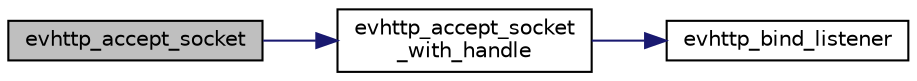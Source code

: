 digraph "evhttp_accept_socket"
{
 // LATEX_PDF_SIZE
  edge [fontname="Helvetica",fontsize="10",labelfontname="Helvetica",labelfontsize="10"];
  node [fontname="Helvetica",fontsize="10",shape=record];
  rankdir="LR";
  Node0 [label="evhttp_accept_socket",height=0.2,width=0.4,color="black", fillcolor="grey75", style="filled", fontcolor="black",tooltip=" "];
  Node0 -> Node1 [color="midnightblue",fontsize="10",style="solid",fontname="Helvetica"];
  Node1 [label="evhttp_accept_socket\l_with_handle",height=0.2,width=0.4,color="black", fillcolor="white", style="filled",URL="$http_8h.html#a68381a3b8dbab796bdcf44ef64a45a73",tooltip=" "];
  Node1 -> Node2 [color="midnightblue",fontsize="10",style="solid",fontname="Helvetica"];
  Node2 [label="evhttp_bind_listener",height=0.2,width=0.4,color="black", fillcolor="white", style="filled",URL="$http_8h.html#a18d321f8f459b7d6e1826b3e8c53c921",tooltip=" "];
}
